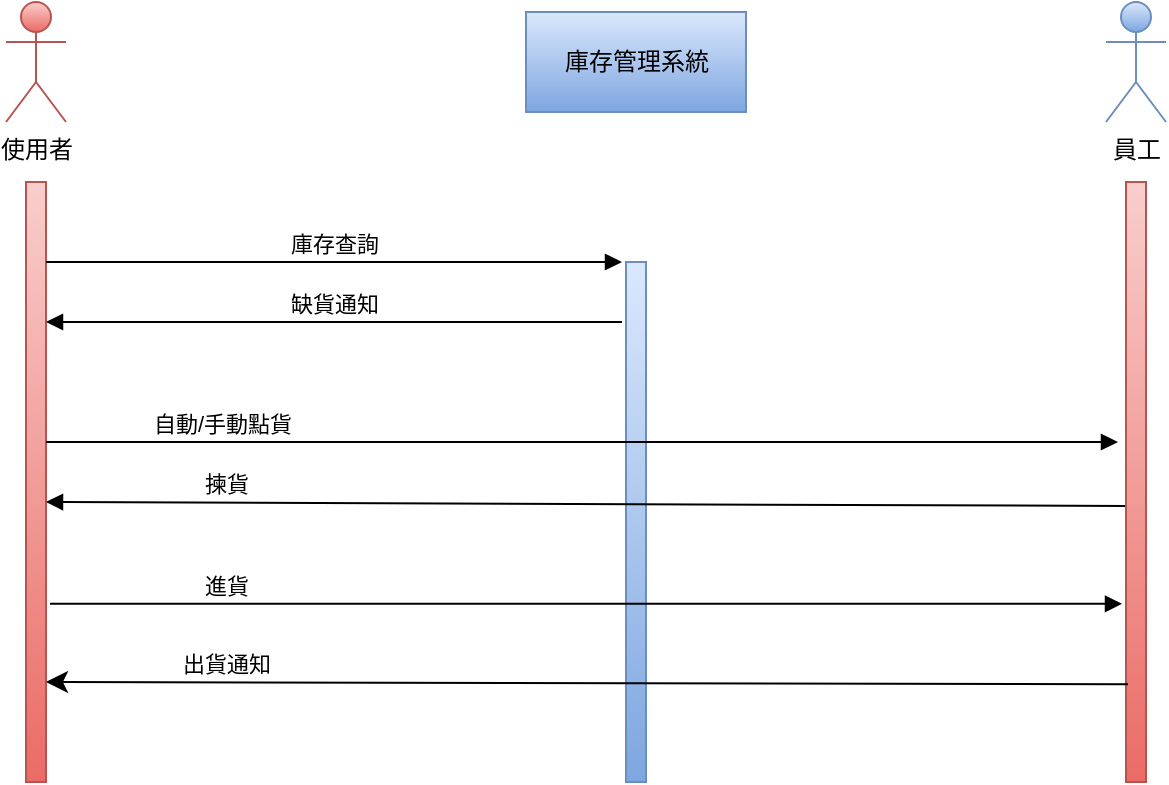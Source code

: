 <mxfile version="14.9.6" type="github"><diagram id="sKJKhp_1EARUphY5xUBP" name="sequence"><mxGraphModel dx="782" dy="420" grid="1" gridSize="10" guides="1" tooltips="1" connect="1" arrows="1" fold="1" page="1" pageScale="1" pageWidth="827" pageHeight="1169" math="0" shadow="0"><root><mxCell id="0"/><mxCell id="1" parent="0"/><mxCell id="GNbgwLxGpcmR-8zqW2l3-1" value="使用者" style="shape=umlActor;verticalLabelPosition=bottom;verticalAlign=top;html=1;outlineConnect=0;fillColor=#f8cecc;strokeColor=#b85450;gradientColor=#ea6b66;" vertex="1" parent="1"><mxGeometry x="90" y="20" width="30" height="60" as="geometry"/></mxCell><object label="員工" id="GNbgwLxGpcmR-8zqW2l3-2"><mxCell style="shape=umlActor;verticalLabelPosition=bottom;verticalAlign=top;html=1;gradientColor=#7ea6e0;fillColor=#dae8fc;strokeColor=#6c8ebf;" vertex="1" parent="1"><mxGeometry x="640" y="20" width="30" height="60" as="geometry"/></mxCell></object><mxCell id="GNbgwLxGpcmR-8zqW2l3-7" value="" style="html=1;points=[];perimeter=orthogonalPerimeter;fillColor=#f8cecc;strokeColor=#b85450;gradientColor=#ea6b66;" vertex="1" parent="1"><mxGeometry x="100" y="110" width="10" height="300" as="geometry"/></mxCell><mxCell id="GNbgwLxGpcmR-8zqW2l3-14" value="" style="html=1;points=[];perimeter=orthogonalPerimeter;gradientColor=#7ea6e0;fillColor=#dae8fc;strokeColor=#6c8ebf;" vertex="1" parent="1"><mxGeometry x="400" y="150" width="10" height="260" as="geometry"/></mxCell><mxCell id="GNbgwLxGpcmR-8zqW2l3-15" value="庫存管理系統" style="html=1;gradientColor=#7ea6e0;fillColor=#dae8fc;strokeColor=#6c8ebf;" vertex="1" parent="1"><mxGeometry x="350" y="25" width="110" height="50" as="geometry"/></mxCell><mxCell id="GNbgwLxGpcmR-8zqW2l3-16" value="庫存查詢" style="html=1;verticalAlign=bottom;endArrow=block;entryX=-0.2;entryY=0;entryDx=0;entryDy=0;entryPerimeter=0;" edge="1" parent="1"><mxGeometry width="80" relative="1" as="geometry"><mxPoint x="110" y="150" as="sourcePoint"/><mxPoint x="398" y="150" as="targetPoint"/></mxGeometry></mxCell><mxCell id="GNbgwLxGpcmR-8zqW2l3-18" value="揀貨" style="html=1;verticalAlign=bottom;endArrow=block;exitX=0;exitY=0.54;exitDx=0;exitDy=0;exitPerimeter=0;" edge="1" parent="1" source="GNbgwLxGpcmR-8zqW2l3-24"><mxGeometry x="0.667" width="80" relative="1" as="geometry"><mxPoint x="398" y="270" as="sourcePoint"/><mxPoint x="110" y="270" as="targetPoint"/><Array as="points"/><mxPoint as="offset"/></mxGeometry></mxCell><mxCell id="GNbgwLxGpcmR-8zqW2l3-19" value="缺貨通知" style="html=1;verticalAlign=bottom;endArrow=block;" edge="1" parent="1"><mxGeometry width="80" relative="1" as="geometry"><mxPoint x="398" y="180" as="sourcePoint"/><mxPoint x="110" y="180" as="targetPoint"/><Array as="points"/></mxGeometry></mxCell><mxCell id="GNbgwLxGpcmR-8zqW2l3-24" value="" style="html=1;points=[];perimeter=orthogonalPerimeter;fillColor=#f8cecc;strokeColor=#b85450;gradientColor=#ea6b66;" vertex="1" parent="1"><mxGeometry x="650" y="110" width="10" height="300" as="geometry"/></mxCell><mxCell id="GNbgwLxGpcmR-8zqW2l3-29" value="進貨" style="html=1;verticalAlign=bottom;endArrow=block;entryX=-0.2;entryY=0.703;entryDx=0;entryDy=0;entryPerimeter=0;exitX=1.2;exitY=0.703;exitDx=0;exitDy=0;exitPerimeter=0;" edge="1" parent="1" source="GNbgwLxGpcmR-8zqW2l3-7" target="GNbgwLxGpcmR-8zqW2l3-24"><mxGeometry x="-0.672" width="80" relative="1" as="geometry"><mxPoint x="110" y="340" as="sourcePoint"/><mxPoint x="190" y="340" as="targetPoint"/><mxPoint as="offset"/></mxGeometry></mxCell><mxCell id="GNbgwLxGpcmR-8zqW2l3-30" value="自動/手動點貨" style="html=1;verticalAlign=bottom;endArrow=block;entryX=-0.2;entryY=0.703;entryDx=0;entryDy=0;entryPerimeter=0;exitX=1.2;exitY=0.703;exitDx=0;exitDy=0;exitPerimeter=0;" edge="1" parent="1"><mxGeometry x="-0.672" width="80" relative="1" as="geometry"><mxPoint x="110" y="240.0" as="sourcePoint"/><mxPoint x="646" y="240.0" as="targetPoint"/><mxPoint as="offset"/></mxGeometry></mxCell><mxCell id="GNbgwLxGpcmR-8zqW2l3-32" value="出貨通知" style="html=1;verticalAlign=bottom;endArrow=classic;endSize=8;exitX=0.1;exitY=0.837;exitDx=0;exitDy=0;exitPerimeter=0;endFill=1;" edge="1" parent="1" source="GNbgwLxGpcmR-8zqW2l3-24"><mxGeometry x="0.667" relative="1" as="geometry"><mxPoint x="190" y="360" as="sourcePoint"/><mxPoint x="110" y="360" as="targetPoint"/><mxPoint as="offset"/></mxGeometry></mxCell></root></mxGraphModel></diagram></mxfile>